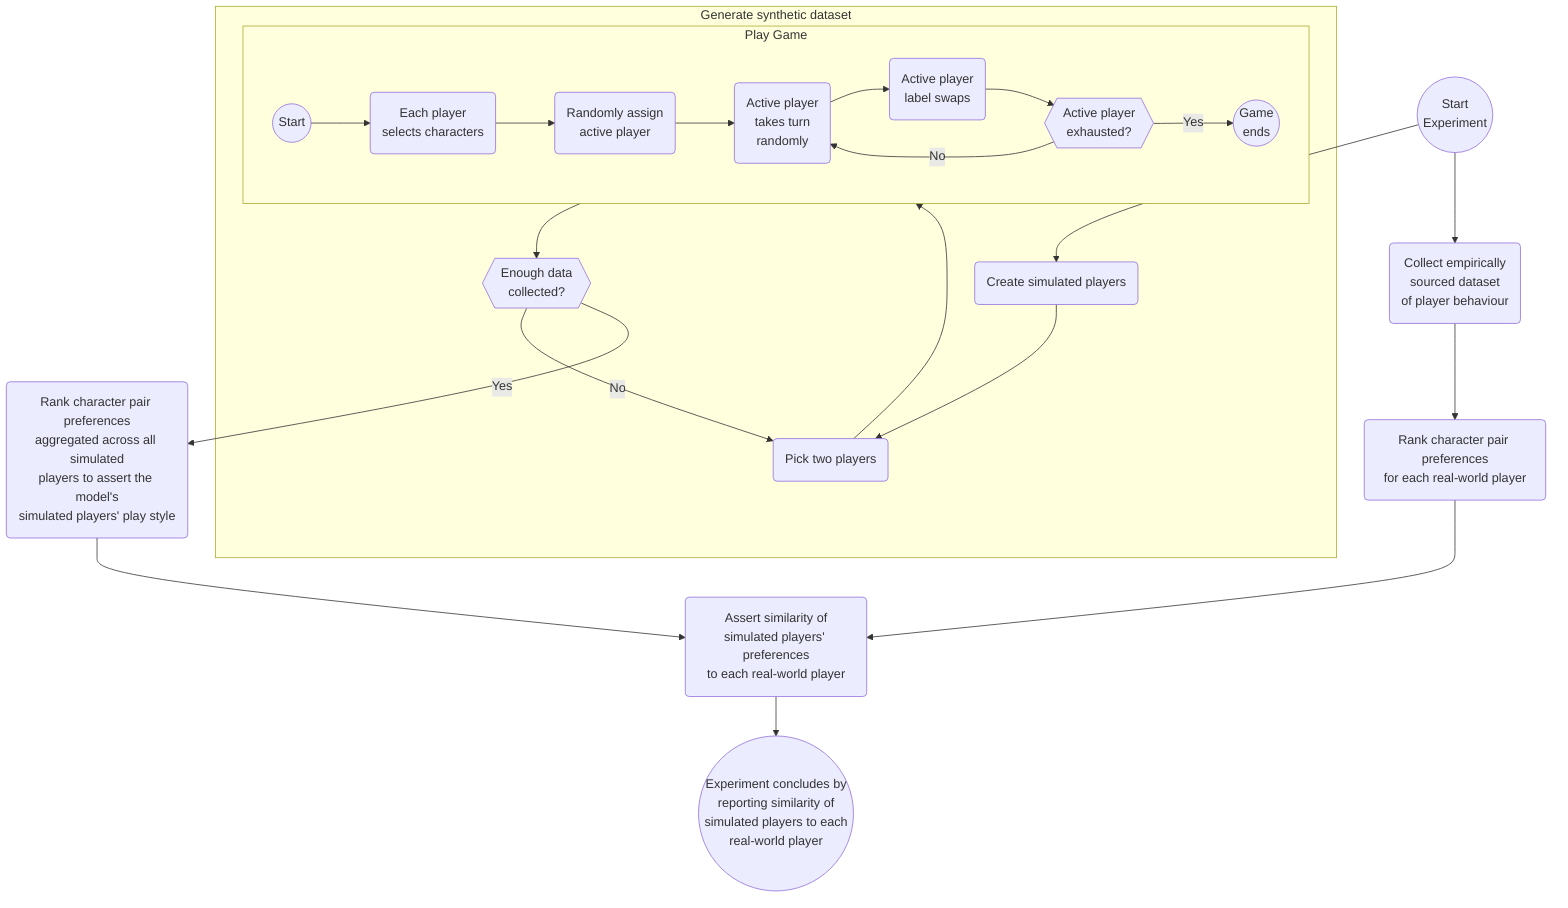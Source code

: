 flowchart TB
    startExperiment((Start\nExperiment))
    empiricalDataset(Collect empirically\nsourced dataset\nof player behaviour)
    createPlayers(Create simulated players)
    pickPlayers(Pick two players)
    selectCharacters(Each player\n selects characters)
    pickFirstPlayer(Randomly assign\nactive player)
    turnP1(Active player\ntakes turn\nrandomly)
    switchActive("Active" player\nlabel swaps)
    decideDone{{Active player\nexhausted?}}
    gameFinishes((Game\nends))
    enoughData{{Enough data\ncollected?}}
    rankSyntheticPreferences(Rank character pair preferences\naggregated across all simulated\nplayers to assert the model's\nsimulated players' play style)
    rankEmpiricalPreferences(Rank character pair preferences\nfor each real-world player)
    calculateSimilarity(Assert similarity of\nsimulated players' preferences\nto each real-world player)
    done((Experiment concludes by\nreporting similarity of\nsimulated players to each\nreal-world player))

    startExperiment --> createPlayers --> pickPlayers
    startExperiment --> empiricalDataset

    empiricalDataset --> rankEmpiricalPreferences
    rankEmpiricalPreferences --> calculateSimilarity

    subgraph generateSyntheticData [Generate synthetic dataset]
        direction TB
        createPlayers
        pickPlayers --> playGame
        subgraph playGame [Play Game]
            direction LR
            start((Start)) --> selectCharacters
            selectCharacters -->  pickFirstPlayer --> turnP1 --> switchActive --> decideDone
            decideDone -->|Yes| gameFinishes
            decideDone -->|No| turnP1
        end
            playGame -->enoughData
            enoughData -->|No|pickPlayers 
    end
    enoughData -->|Yes| rankSyntheticPreferences

    rankSyntheticPreferences --> calculateSimilarity
    calculateSimilarity --> done
